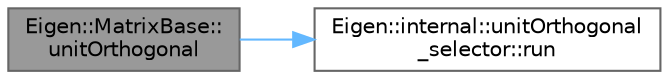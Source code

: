 digraph "Eigen::MatrixBase::unitOrthogonal"
{
 // LATEX_PDF_SIZE
  bgcolor="transparent";
  edge [fontname=Helvetica,fontsize=10,labelfontname=Helvetica,labelfontsize=10];
  node [fontname=Helvetica,fontsize=10,shape=box,height=0.2,width=0.4];
  rankdir="LR";
  Node1 [id="Node000001",label="Eigen::MatrixBase::\lunitOrthogonal",height=0.2,width=0.4,color="gray40", fillcolor="grey60", style="filled", fontcolor="black",tooltip=" "];
  Node1 -> Node2 [id="edge1_Node000001_Node000002",color="steelblue1",style="solid",tooltip=" "];
  Node2 [id="Node000002",label="Eigen::internal::unitOrthogonal\l_selector::run",height=0.2,width=0.4,color="grey40", fillcolor="white", style="filled",URL="$struct_eigen_1_1internal_1_1unit_orthogonal__selector.html#aecbdce8658a875885d4326352dec272c",tooltip=" "];
}
